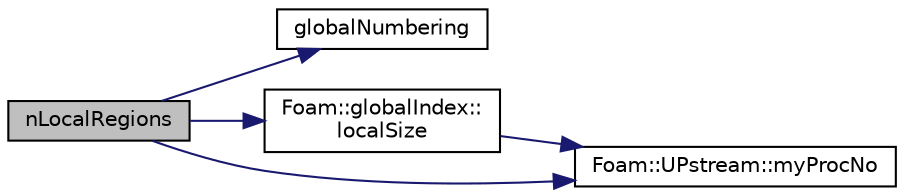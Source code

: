 digraph "nLocalRegions"
{
  bgcolor="transparent";
  edge [fontname="Helvetica",fontsize="10",labelfontname="Helvetica",labelfontsize="10"];
  node [fontname="Helvetica",fontsize="10",shape=record];
  rankdir="LR";
  Node23 [label="nLocalRegions",height=0.2,width=0.4,color="black", fillcolor="grey75", style="filled", fontcolor="black"];
  Node23 -> Node24 [color="midnightblue",fontsize="10",style="solid",fontname="Helvetica"];
  Node24 [label="globalNumbering",height=0.2,width=0.4,color="black",URL="$a26337.html#a1b3e7faa331b6cfc9b657a67b1632928",tooltip="Return global region numbering. "];
  Node23 -> Node25 [color="midnightblue",fontsize="10",style="solid",fontname="Helvetica"];
  Node25 [label="Foam::globalIndex::\llocalSize",height=0.2,width=0.4,color="black",URL="$a28481.html#a31e10db2f353603a8ab2517c4d101e06",tooltip="My local size. "];
  Node25 -> Node26 [color="midnightblue",fontsize="10",style="solid",fontname="Helvetica"];
  Node26 [label="Foam::UPstream::myProcNo",height=0.2,width=0.4,color="black",URL="$a27377.html#afc74d89573de32a3032c916f8cdd1733",tooltip="Number of this process (starting from masterNo() = 0) "];
  Node23 -> Node26 [color="midnightblue",fontsize="10",style="solid",fontname="Helvetica"];
}
